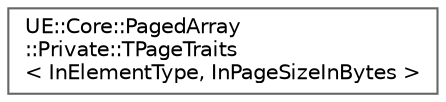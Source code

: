 digraph "Graphical Class Hierarchy"
{
 // INTERACTIVE_SVG=YES
 // LATEX_PDF_SIZE
  bgcolor="transparent";
  edge [fontname=Helvetica,fontsize=10,labelfontname=Helvetica,labelfontsize=10];
  node [fontname=Helvetica,fontsize=10,shape=box,height=0.2,width=0.4];
  rankdir="LR";
  Node0 [id="Node000000",label="UE::Core::PagedArray\l::Private::TPageTraits\l\< InElementType, InPageSizeInBytes \>",height=0.2,width=0.4,color="grey40", fillcolor="white", style="filled",URL="$de/d56/structUE_1_1Core_1_1PagedArray_1_1Private_1_1TPageTraits.html",tooltip="Page traits struct for TPagedArray."];
}
